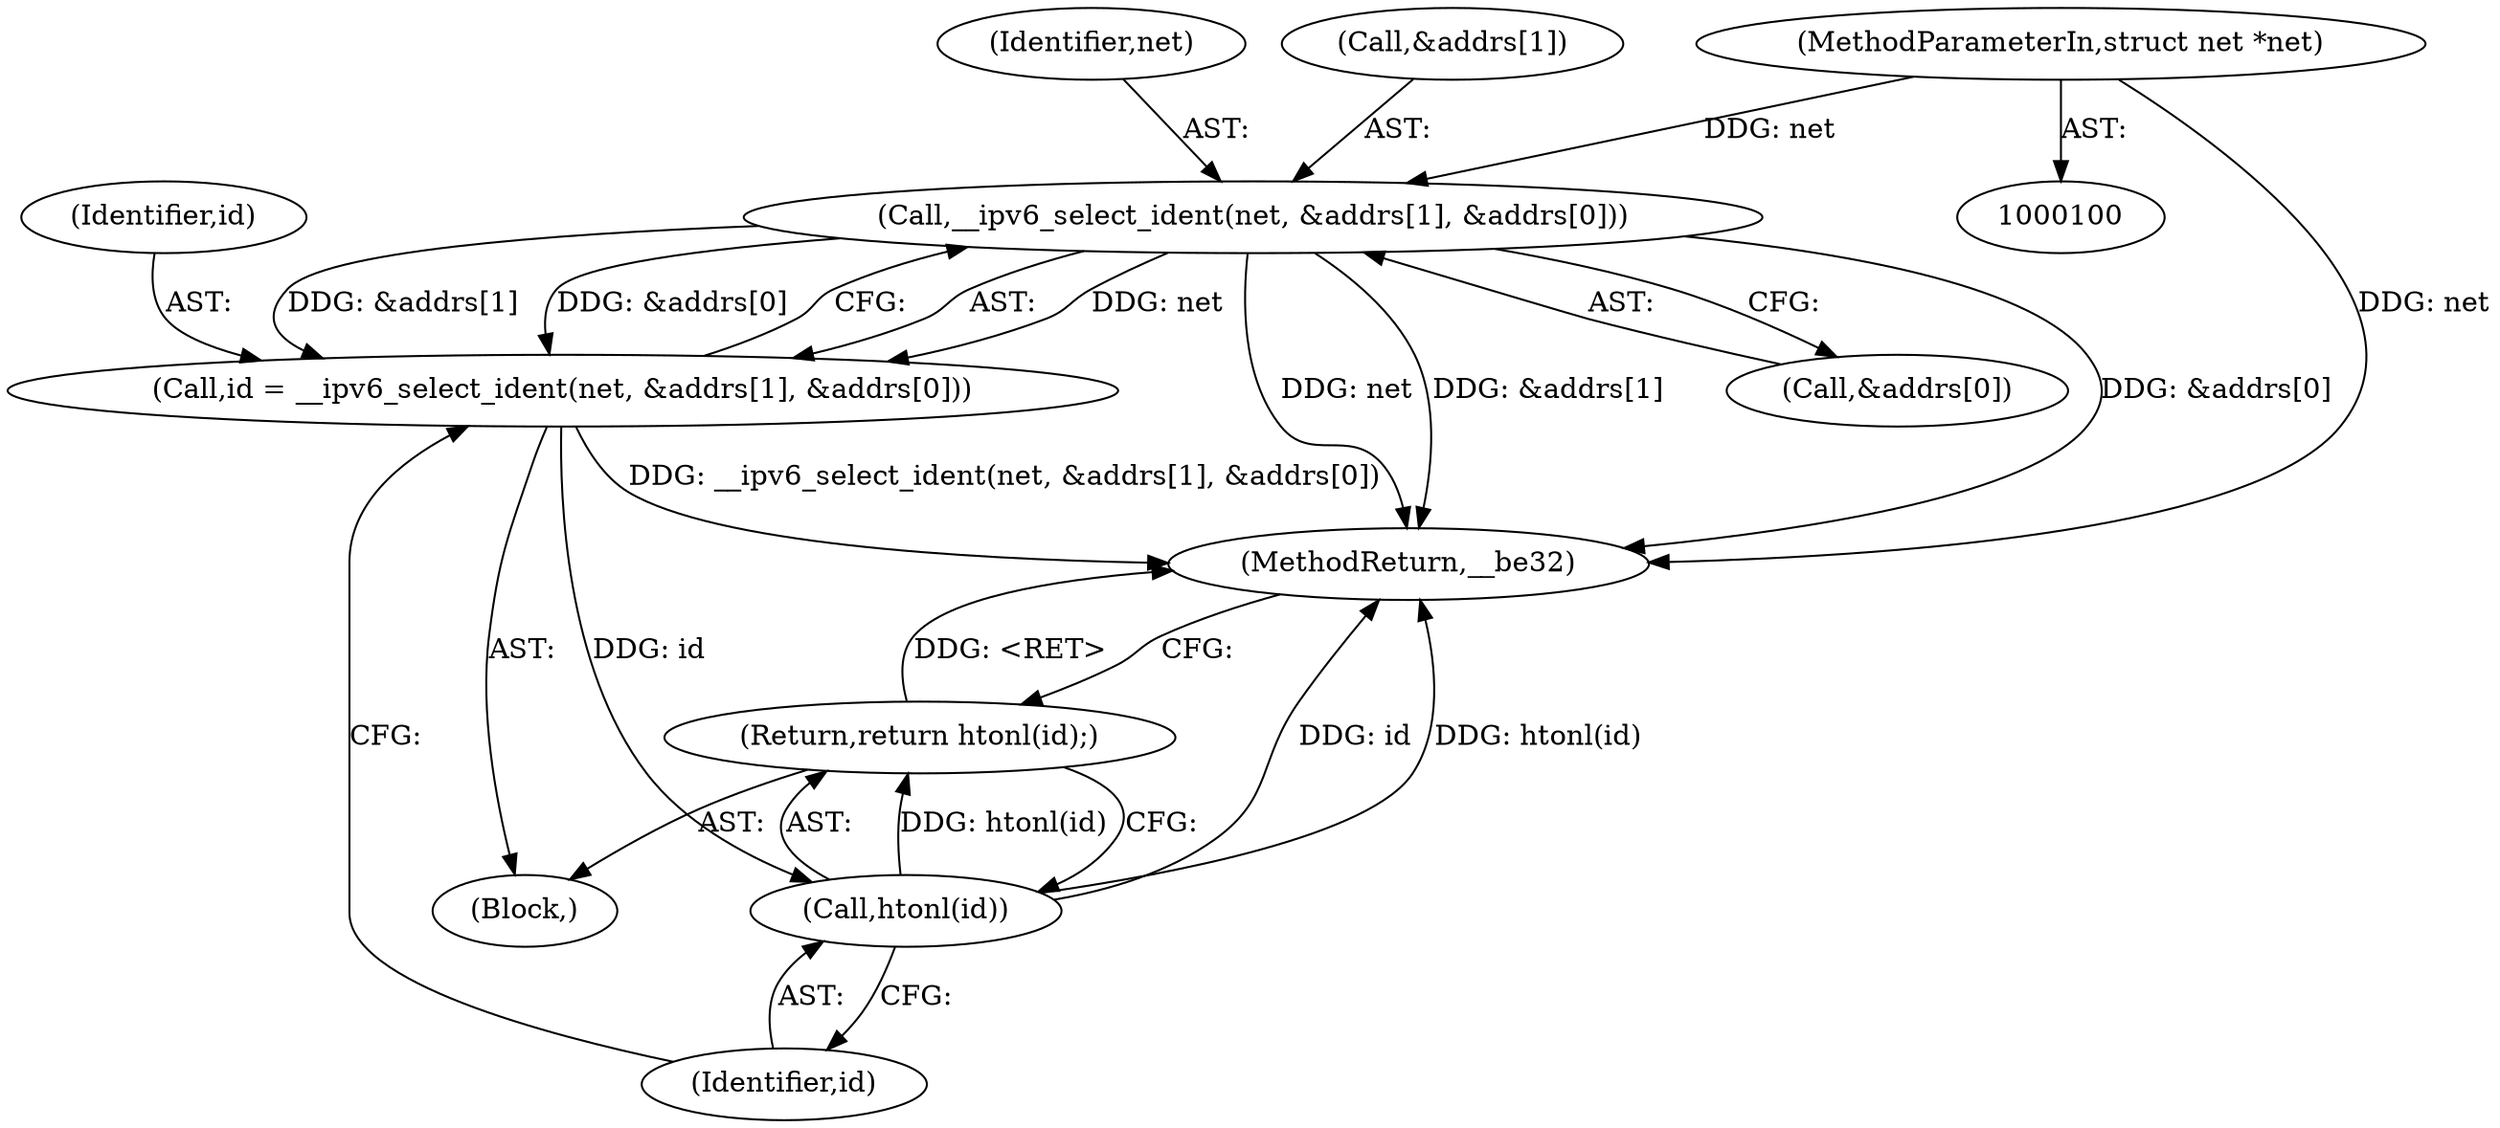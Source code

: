 digraph "0_linux_df453700e8d81b1bdafdf684365ee2b9431fb702_1@array" {
"1000114" [label="(Call,__ipv6_select_ident(net, &addrs[1], &addrs[0]))"];
"1000101" [label="(MethodParameterIn,struct net *net)"];
"1000112" [label="(Call,id = __ipv6_select_ident(net, &addrs[1], &addrs[0]))"];
"1000125" [label="(Call,htonl(id))"];
"1000124" [label="(Return,return htonl(id);)"];
"1000114" [label="(Call,__ipv6_select_ident(net, &addrs[1], &addrs[0]))"];
"1000113" [label="(Identifier,id)"];
"1000112" [label="(Call,id = __ipv6_select_ident(net, &addrs[1], &addrs[0]))"];
"1000103" [label="(Block,)"];
"1000115" [label="(Identifier,net)"];
"1000126" [label="(Identifier,id)"];
"1000125" [label="(Call,htonl(id))"];
"1000124" [label="(Return,return htonl(id);)"];
"1000116" [label="(Call,&addrs[1])"];
"1000120" [label="(Call,&addrs[0])"];
"1000101" [label="(MethodParameterIn,struct net *net)"];
"1000127" [label="(MethodReturn,__be32)"];
"1000114" -> "1000112"  [label="AST: "];
"1000114" -> "1000120"  [label="CFG: "];
"1000115" -> "1000114"  [label="AST: "];
"1000116" -> "1000114"  [label="AST: "];
"1000120" -> "1000114"  [label="AST: "];
"1000112" -> "1000114"  [label="CFG: "];
"1000114" -> "1000127"  [label="DDG: net"];
"1000114" -> "1000127"  [label="DDG: &addrs[1]"];
"1000114" -> "1000127"  [label="DDG: &addrs[0]"];
"1000114" -> "1000112"  [label="DDG: net"];
"1000114" -> "1000112"  [label="DDG: &addrs[1]"];
"1000114" -> "1000112"  [label="DDG: &addrs[0]"];
"1000101" -> "1000114"  [label="DDG: net"];
"1000101" -> "1000100"  [label="AST: "];
"1000101" -> "1000127"  [label="DDG: net"];
"1000112" -> "1000103"  [label="AST: "];
"1000113" -> "1000112"  [label="AST: "];
"1000126" -> "1000112"  [label="CFG: "];
"1000112" -> "1000127"  [label="DDG: __ipv6_select_ident(net, &addrs[1], &addrs[0])"];
"1000112" -> "1000125"  [label="DDG: id"];
"1000125" -> "1000124"  [label="AST: "];
"1000125" -> "1000126"  [label="CFG: "];
"1000126" -> "1000125"  [label="AST: "];
"1000124" -> "1000125"  [label="CFG: "];
"1000125" -> "1000127"  [label="DDG: id"];
"1000125" -> "1000127"  [label="DDG: htonl(id)"];
"1000125" -> "1000124"  [label="DDG: htonl(id)"];
"1000124" -> "1000103"  [label="AST: "];
"1000127" -> "1000124"  [label="CFG: "];
"1000124" -> "1000127"  [label="DDG: <RET>"];
}
